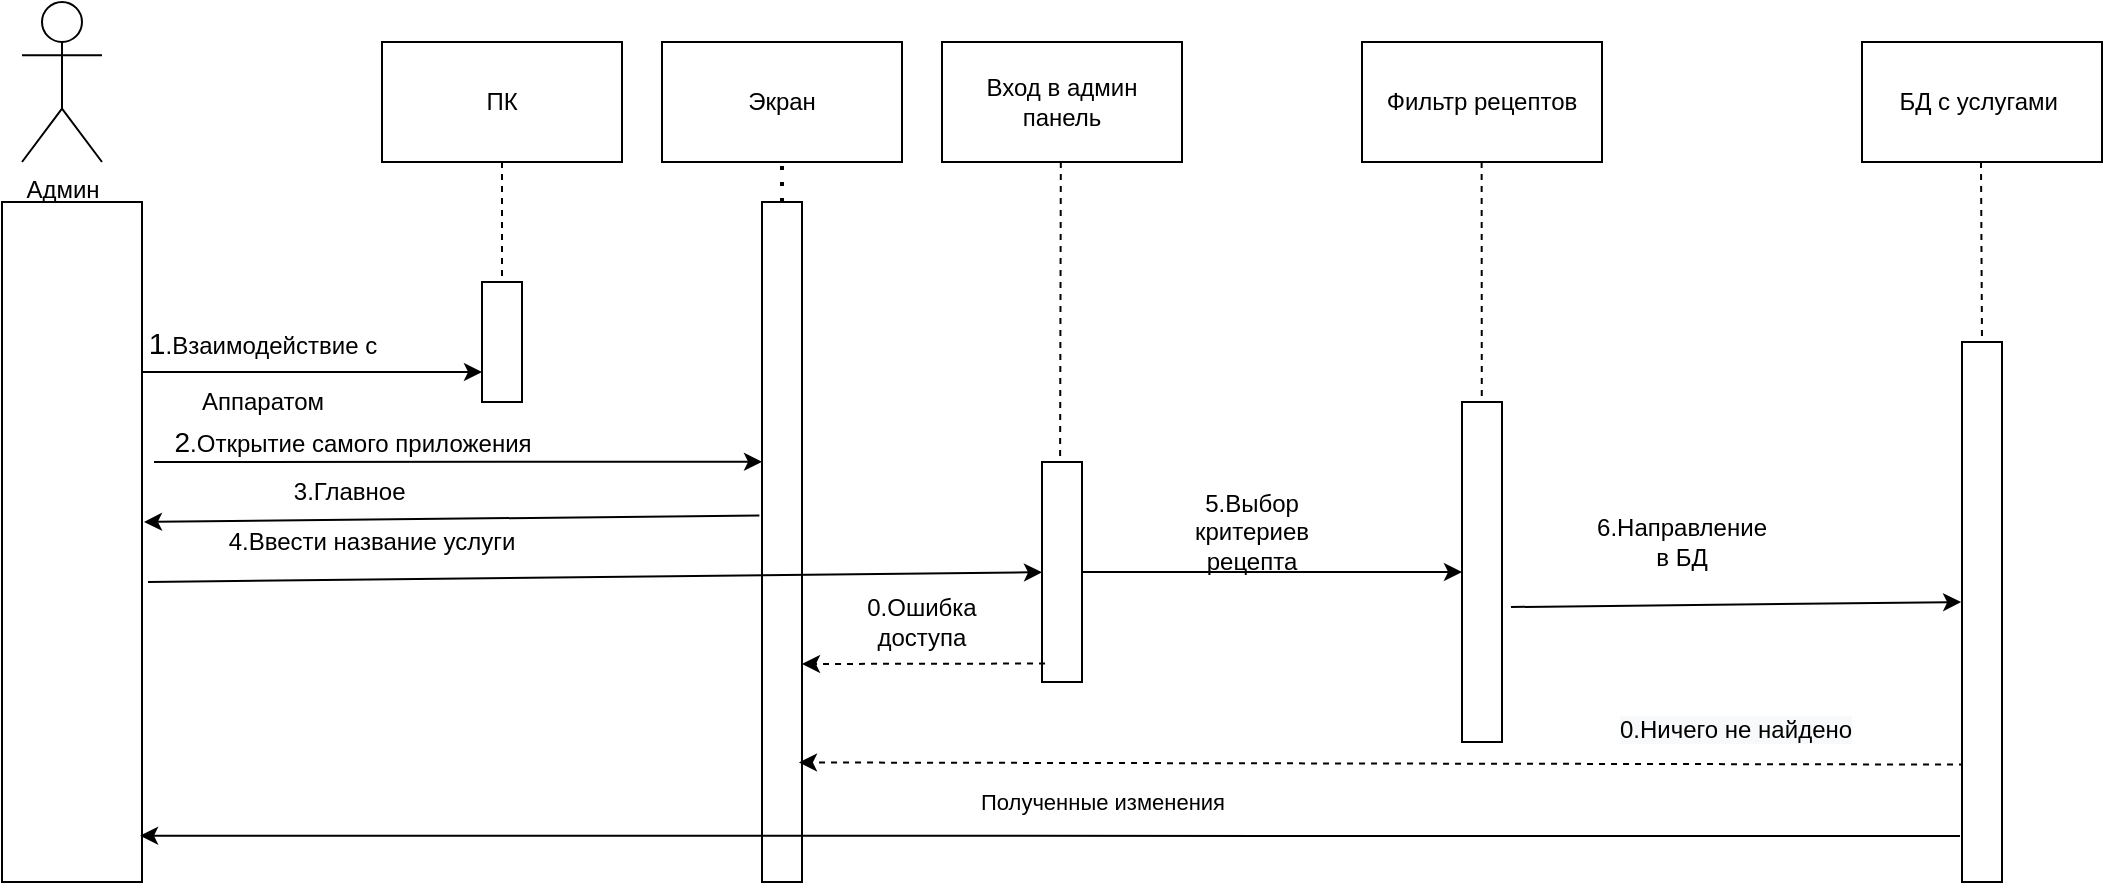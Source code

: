 <mxfile version="13.9.9" type="device"><diagram id="LYPgnk30eS4OPvB0du99" name="Страница 1"><mxGraphModel dx="838" dy="480" grid="1" gridSize="10" guides="1" tooltips="1" connect="1" arrows="1" fold="1" page="1" pageScale="1" pageWidth="827" pageHeight="1169" math="0" shadow="0"><root><mxCell id="0"/><mxCell id="1" parent="0"/><mxCell id="s0CDb8tzKt_YP0W3f9aT-1" value="Админ" style="shape=umlActor;verticalLabelPosition=bottom;verticalAlign=top;html=1;outlineConnect=0;" parent="1" vertex="1"><mxGeometry x="30" y="340" width="40" height="80" as="geometry"/></mxCell><mxCell id="s0CDb8tzKt_YP0W3f9aT-2" value="ПК" style="rounded=0;whiteSpace=wrap;html=1;" parent="1" vertex="1"><mxGeometry x="210" y="360" width="120" height="60" as="geometry"/></mxCell><mxCell id="s0CDb8tzKt_YP0W3f9aT-3" value="Фильтр рецептов" style="rounded=0;whiteSpace=wrap;html=1;" parent="1" vertex="1"><mxGeometry x="700" y="360" width="120" height="60" as="geometry"/></mxCell><mxCell id="s0CDb8tzKt_YP0W3f9aT-4" value="Вход в админ панель" style="rounded=0;whiteSpace=wrap;html=1;" parent="1" vertex="1"><mxGeometry x="490" y="360" width="120" height="60" as="geometry"/></mxCell><mxCell id="s0CDb8tzKt_YP0W3f9aT-6" value="Экран" style="rounded=0;whiteSpace=wrap;html=1;" parent="1" vertex="1"><mxGeometry x="350" y="360" width="120" height="60" as="geometry"/></mxCell><mxCell id="s0CDb8tzKt_YP0W3f9aT-7" value="" style="rounded=0;whiteSpace=wrap;html=1;" parent="1" vertex="1"><mxGeometry x="20" y="440" width="70" height="340" as="geometry"/></mxCell><mxCell id="s0CDb8tzKt_YP0W3f9aT-9" value="" style="endArrow=none;html=1;exitX=0.5;exitY=1;exitDx=0;exitDy=0;dashed=1;endFill=0;" parent="1" source="s0CDb8tzKt_YP0W3f9aT-2" edge="1"><mxGeometry width="50" height="50" relative="1" as="geometry"><mxPoint x="480" y="760" as="sourcePoint"/><mxPoint x="270" y="480" as="targetPoint"/></mxGeometry></mxCell><mxCell id="s0CDb8tzKt_YP0W3f9aT-13" value="" style="rounded=0;whiteSpace=wrap;html=1;" parent="1" vertex="1"><mxGeometry x="260" y="480" width="20" height="60" as="geometry"/></mxCell><mxCell id="s0CDb8tzKt_YP0W3f9aT-15" value="" style="endArrow=classic;html=1;exitX=1;exitY=0.25;exitDx=0;exitDy=0;entryX=0;entryY=0.75;entryDx=0;entryDy=0;" parent="1" source="s0CDb8tzKt_YP0W3f9aT-7" target="s0CDb8tzKt_YP0W3f9aT-13" edge="1"><mxGeometry width="50" height="50" relative="1" as="geometry"><mxPoint x="480" y="620" as="sourcePoint"/><mxPoint x="530" y="570" as="targetPoint"/></mxGeometry></mxCell><mxCell id="s0CDb8tzKt_YP0W3f9aT-17" value="БД с услугами&amp;nbsp;" style="rounded=0;whiteSpace=wrap;html=1;" parent="1" vertex="1"><mxGeometry x="950" y="360" width="120" height="60" as="geometry"/></mxCell><mxCell id="s0CDb8tzKt_YP0W3f9aT-18" value="&lt;font style=&quot;font-size: 15px&quot;&gt;1&lt;/font&gt;.Взаимодействие с" style="text;html=1;align=center;verticalAlign=middle;resizable=0;points=[];autosize=1;" parent="1" vertex="1"><mxGeometry x="85" y="500" width="130" height="20" as="geometry"/></mxCell><mxCell id="s0CDb8tzKt_YP0W3f9aT-20" value="Аппаратом&lt;br&gt;" style="text;html=1;align=center;verticalAlign=middle;resizable=0;points=[];autosize=1;" parent="1" vertex="1"><mxGeometry x="110" y="530" width="80" height="20" as="geometry"/></mxCell><mxCell id="s0CDb8tzKt_YP0W3f9aT-21" value="" style="rounded=0;whiteSpace=wrap;html=1;" parent="1" vertex="1"><mxGeometry x="400" y="440" width="20" height="340" as="geometry"/></mxCell><mxCell id="s0CDb8tzKt_YP0W3f9aT-22" value="" style="endArrow=classic;html=1;entryX=0;entryY=0.382;entryDx=0;entryDy=0;entryPerimeter=0;" parent="1" target="s0CDb8tzKt_YP0W3f9aT-21" edge="1"><mxGeometry width="50" height="50" relative="1" as="geometry"><mxPoint x="96" y="570" as="sourcePoint"/><mxPoint x="346" y="570" as="targetPoint"/><Array as="points"/></mxGeometry></mxCell><mxCell id="s0CDb8tzKt_YP0W3f9aT-23" value="&lt;font style=&quot;font-size: 14px&quot;&gt;2&lt;/font&gt;.Открытие самого приложения" style="text;html=1;align=center;verticalAlign=middle;resizable=0;points=[];autosize=1;" parent="1" vertex="1"><mxGeometry x="100" y="550" width="190" height="20" as="geometry"/></mxCell><mxCell id="s0CDb8tzKt_YP0W3f9aT-24" value="" style="endArrow=classic;html=1;exitX=-0.065;exitY=0.461;exitDx=0;exitDy=0;exitPerimeter=0;" parent="1" source="s0CDb8tzKt_YP0W3f9aT-21" edge="1"><mxGeometry width="50" height="50" relative="1" as="geometry"><mxPoint x="347" y="600" as="sourcePoint"/><mxPoint x="91" y="600" as="targetPoint"/></mxGeometry></mxCell><mxCell id="s0CDb8tzKt_YP0W3f9aT-26" value="3.Главное&amp;nbsp;" style="text;html=1;align=center;verticalAlign=middle;resizable=0;points=[];autosize=1;" parent="1" vertex="1"><mxGeometry x="160" y="575" width="70" height="20" as="geometry"/></mxCell><mxCell id="s0CDb8tzKt_YP0W3f9aT-27" value="" style="endArrow=none;dashed=1;html=1;dashPattern=1 3;strokeWidth=2;entryX=0.5;entryY=1;entryDx=0;entryDy=0;exitX=0.5;exitY=0;exitDx=0;exitDy=0;" parent="1" source="s0CDb8tzKt_YP0W3f9aT-21" target="s0CDb8tzKt_YP0W3f9aT-6" edge="1"><mxGeometry width="50" height="50" relative="1" as="geometry"><mxPoint x="340" y="590" as="sourcePoint"/><mxPoint x="390" y="540" as="targetPoint"/></mxGeometry></mxCell><mxCell id="s0CDb8tzKt_YP0W3f9aT-29" value="" style="endArrow=none;html=1;exitX=0.5;exitY=1;exitDx=0;exitDy=0;dashed=1;endFill=0;" parent="1" edge="1"><mxGeometry width="50" height="50" relative="1" as="geometry"><mxPoint x="549.41" y="420" as="sourcePoint"/><mxPoint x="549" y="590" as="targetPoint"/></mxGeometry></mxCell><mxCell id="s0CDb8tzKt_YP0W3f9aT-31" value="" style="endArrow=classic;html=1;" parent="1" target="s0CDb8tzKt_YP0W3f9aT-32" edge="1"><mxGeometry width="50" height="50" relative="1" as="geometry"><mxPoint x="93" y="630" as="sourcePoint"/><mxPoint x="390" y="540" as="targetPoint"/></mxGeometry></mxCell><mxCell id="s0CDb8tzKt_YP0W3f9aT-32" value="" style="rounded=0;whiteSpace=wrap;html=1;" parent="1" vertex="1"><mxGeometry x="540" y="570" width="20" height="110" as="geometry"/></mxCell><mxCell id="s0CDb8tzKt_YP0W3f9aT-35" value="4.Ввести название услуги" style="text;html=1;strokeColor=none;fillColor=none;align=center;verticalAlign=middle;whiteSpace=wrap;rounded=0;" parent="1" vertex="1"><mxGeometry x="130" y="600" width="150" height="20" as="geometry"/></mxCell><mxCell id="s0CDb8tzKt_YP0W3f9aT-36" value="" style="endArrow=classic;html=1;entryX=0;entryY=0.5;entryDx=0;entryDy=0;exitX=1;exitY=0.5;exitDx=0;exitDy=0;" parent="1" source="s0CDb8tzKt_YP0W3f9aT-32" target="s0CDb8tzKt_YP0W3f9aT-38" edge="1"><mxGeometry width="50" height="50" relative="1" as="geometry"><mxPoint x="600" y="625" as="sourcePoint"/><mxPoint x="640" y="625" as="targetPoint"/></mxGeometry></mxCell><mxCell id="s0CDb8tzKt_YP0W3f9aT-37" value="" style="endArrow=none;html=1;exitX=0.5;exitY=1;exitDx=0;exitDy=0;dashed=1;endFill=0;entryX=0.495;entryY=0.083;entryDx=0;entryDy=0;entryPerimeter=0;" parent="1" target="s0CDb8tzKt_YP0W3f9aT-38" edge="1"><mxGeometry width="50" height="50" relative="1" as="geometry"><mxPoint x="759.82" y="420" as="sourcePoint"/><mxPoint x="759.41" y="590" as="targetPoint"/></mxGeometry></mxCell><mxCell id="s0CDb8tzKt_YP0W3f9aT-38" value="" style="rounded=0;whiteSpace=wrap;html=1;" parent="1" vertex="1"><mxGeometry x="750" y="540" width="20" height="170" as="geometry"/></mxCell><mxCell id="s0CDb8tzKt_YP0W3f9aT-39" value="5.Выбор критериев рецепта" style="text;html=1;strokeColor=none;fillColor=none;align=center;verticalAlign=middle;whiteSpace=wrap;rounded=0;" parent="1" vertex="1"><mxGeometry x="610" y="595" width="70" height="20" as="geometry"/></mxCell><mxCell id="s0CDb8tzKt_YP0W3f9aT-43" value="" style="endArrow=classic;html=1;entryX=-0.022;entryY=0.603;entryDx=0;entryDy=0;entryPerimeter=0;exitX=1.224;exitY=0.603;exitDx=0;exitDy=0;exitPerimeter=0;" parent="1" source="s0CDb8tzKt_YP0W3f9aT-38" edge="1"><mxGeometry width="50" height="50" relative="1" as="geometry"><mxPoint x="820" y="645" as="sourcePoint"/><mxPoint x="999.56" y="640.02" as="targetPoint"/></mxGeometry></mxCell><mxCell id="s0CDb8tzKt_YP0W3f9aT-50" value="6.Направление в БД" style="text;html=1;strokeColor=none;fillColor=none;align=center;verticalAlign=middle;whiteSpace=wrap;rounded=0;" parent="1" vertex="1"><mxGeometry x="840" y="600" width="40" height="20" as="geometry"/></mxCell><mxCell id="s0CDb8tzKt_YP0W3f9aT-58" value="" style="endArrow=classic;html=1;exitX=0.076;exitY=0.916;exitDx=0;exitDy=0;exitPerimeter=0;dashed=1;" parent="1" source="s0CDb8tzKt_YP0W3f9aT-32" edge="1"><mxGeometry width="50" height="50" relative="1" as="geometry"><mxPoint x="480" y="640" as="sourcePoint"/><mxPoint x="420" y="671" as="targetPoint"/></mxGeometry></mxCell><mxCell id="s0CDb8tzKt_YP0W3f9aT-59" value="0.Ошибка доступа" style="text;html=1;strokeColor=none;fillColor=none;align=center;verticalAlign=middle;whiteSpace=wrap;rounded=0;" parent="1" vertex="1"><mxGeometry x="450" y="640" width="60" height="20" as="geometry"/></mxCell><mxCell id="s0CDb8tzKt_YP0W3f9aT-60" value="" style="endArrow=classic;html=1;exitX=0.076;exitY=0.842;exitDx=0;exitDy=0;exitPerimeter=0;dashed=1;" parent="1" edge="1"><mxGeometry width="50" height="50" relative="1" as="geometry"><mxPoint x="1001.52" y="721.28" as="sourcePoint"/><mxPoint x="418.48" y="720.24" as="targetPoint"/></mxGeometry></mxCell><mxCell id="s0CDb8tzKt_YP0W3f9aT-61" value="&lt;span style=&quot;color: rgb(0, 0, 0); font-family: helvetica; font-size: 12px; font-style: normal; font-weight: 400; letter-spacing: normal; text-align: center; text-indent: 0px; text-transform: none; word-spacing: 0px; background-color: rgb(248, 249, 250); display: inline; float: none;&quot;&gt;0.Ничего не найдено&lt;/span&gt;" style="text;whiteSpace=wrap;html=1;" parent="1" vertex="1"><mxGeometry x="827" y="690" width="140" height="30" as="geometry"/></mxCell><mxCell id="1CYrQfpaeCxVV97-eRw6-4" value="" style="rounded=0;whiteSpace=wrap;html=1;" vertex="1" parent="1"><mxGeometry x="1000" y="510" width="20" height="270" as="geometry"/></mxCell><mxCell id="1CYrQfpaeCxVV97-eRw6-5" value="" style="endArrow=none;html=1;exitX=0.5;exitY=1;exitDx=0;exitDy=0;dashed=1;endFill=0;entryX=0.5;entryY=0;entryDx=0;entryDy=0;" edge="1" parent="1" target="1CYrQfpaeCxVV97-eRw6-4"><mxGeometry width="50" height="50" relative="1" as="geometry"><mxPoint x="1009.5" y="420" as="sourcePoint"/><mxPoint x="1009.58" y="554.11" as="targetPoint"/></mxGeometry></mxCell><mxCell id="1CYrQfpaeCxVV97-eRw6-6" value="" style="endArrow=classic;html=1;entryX=0.986;entryY=0.932;entryDx=0;entryDy=0;entryPerimeter=0;" edge="1" parent="1" target="s0CDb8tzKt_YP0W3f9aT-7"><mxGeometry width="50" height="50" relative="1" as="geometry"><mxPoint x="999" y="757" as="sourcePoint"/><mxPoint x="510" y="540" as="targetPoint"/></mxGeometry></mxCell><mxCell id="1CYrQfpaeCxVV97-eRw6-7" value="Полученные изменения" style="edgeLabel;html=1;align=center;verticalAlign=middle;resizable=0;points=[];" vertex="1" connectable="0" parent="1CYrQfpaeCxVV97-eRw6-6"><mxGeometry x="-0.057" relative="1" as="geometry"><mxPoint y="-16.94" as="offset"/></mxGeometry></mxCell></root></mxGraphModel></diagram></mxfile>